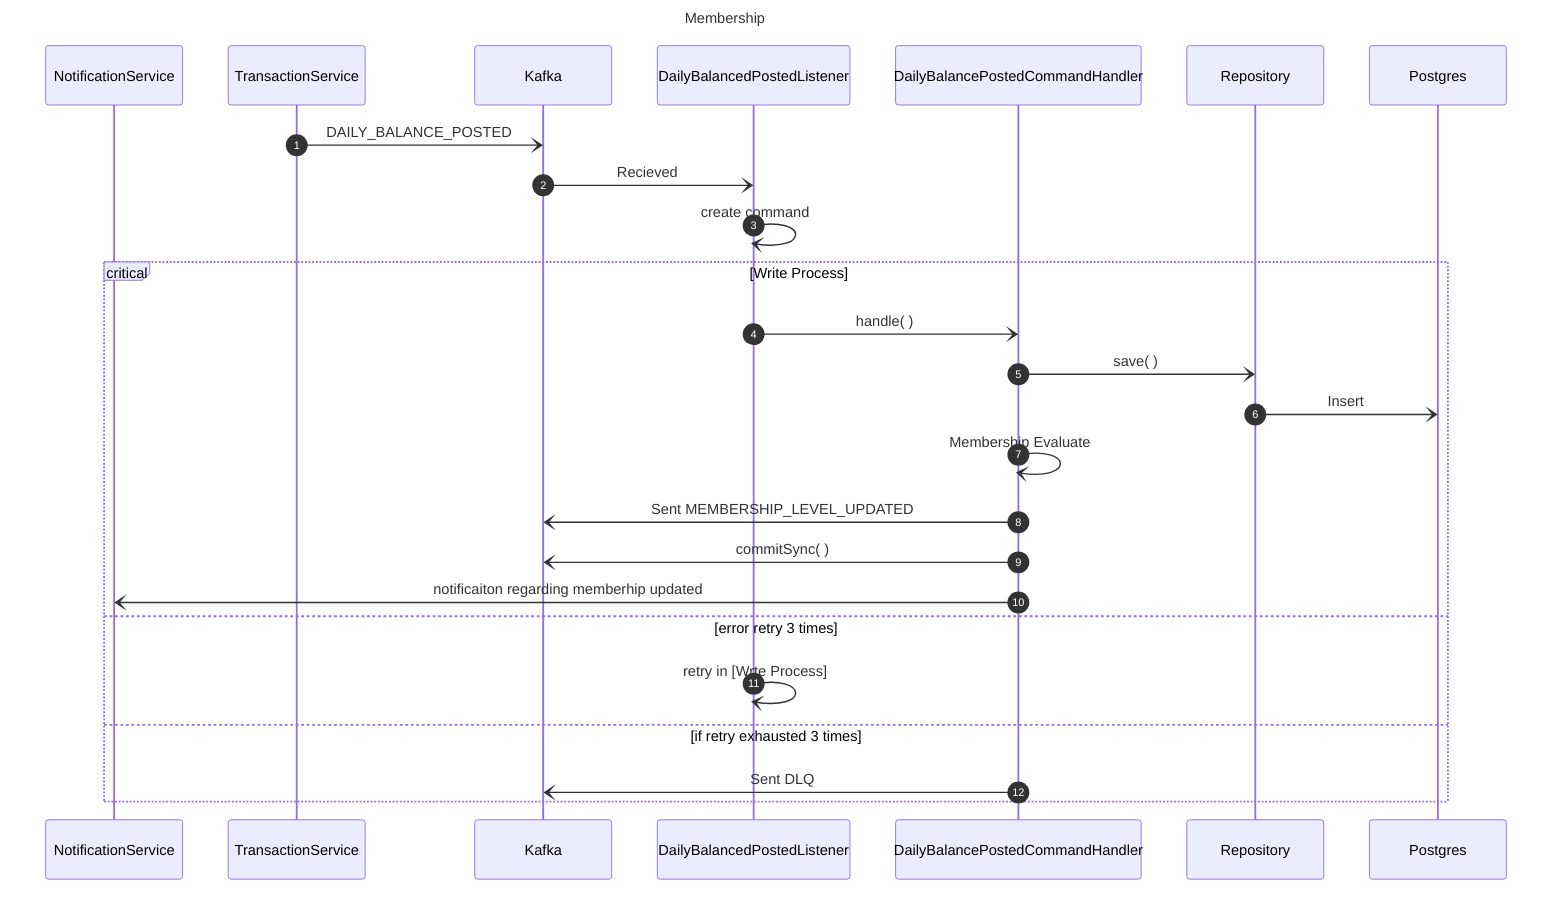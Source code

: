 ---
title: Membership
---
sequenceDiagram
    autonumber

    participant nf as NotificationService
    participant trxn as TransactionService
    participant rb as Kafka
    participant dbpl as DailyBalancedPostedListener
    participant dbpch as DailyBalancePostedCommandHandler
    participant csRepo as Repository
    participant csDb as Postgres


    trxn    -) rb: DAILY_BALANCE_POSTED
    rb      -) dbpl: Recieved
    dbpl    -) dbpl: create command
    critical Write Process
        dbpl    -) dbpch: handle( )
        dbpch   -) csRepo: save( ) 
        csRepo  -) csDb: Insert
        dbpch    -) dbpch: Membership Evaluate
        dbpch   -) rb: Sent MEMBERSHIP_LEVEL_UPDATED
        dbpch   -) rb: commitSync( )
        dbpch   -) nf: notificaiton regarding memberhip updated
    option error retry 3 times
        dbpl    -) dbpl: retry in [Wrte Process]
    option if retry exhausted 3 times
        dbpch   -) rb: Sent DLQ

    end